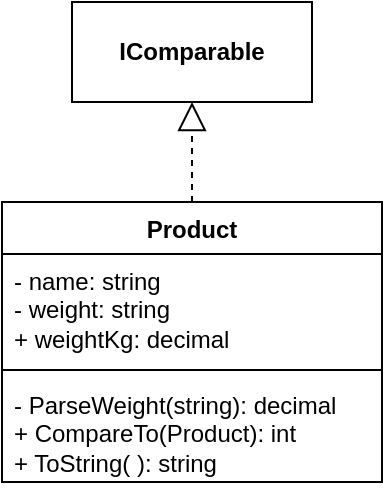 <mxfile version="24.7.14">
  <diagram name="Страница — 1" id="wMiGqEO-0glnp5uPPuF9">
    <mxGraphModel dx="1227" dy="871" grid="1" gridSize="10" guides="1" tooltips="1" connect="1" arrows="1" fold="1" page="1" pageScale="1" pageWidth="827" pageHeight="1169" math="0" shadow="0">
      <root>
        <mxCell id="0" />
        <mxCell id="1" parent="0" />
        <mxCell id="0wt0PXbGzgN3qBF24CPd-2" style="edgeStyle=orthogonalEdgeStyle;rounded=0;orthogonalLoop=1;jettySize=auto;html=1;exitX=0.5;exitY=0;exitDx=0;exitDy=0;entryX=0.5;entryY=1;entryDx=0;entryDy=0;endArrow=block;endFill=0;endSize=12;dashed=1;" parent="1" source="0hbwr7sFHVuIhFMwDFJ_-1" target="0wt0PXbGzgN3qBF24CPd-1" edge="1">
          <mxGeometry relative="1" as="geometry" />
        </mxCell>
        <mxCell id="0hbwr7sFHVuIhFMwDFJ_-1" value="Product" style="swimlane;fontStyle=1;align=center;verticalAlign=top;childLayout=stackLayout;horizontal=1;startSize=26;horizontalStack=0;resizeParent=1;resizeParentMax=0;resizeLast=0;collapsible=1;marginBottom=0;whiteSpace=wrap;html=1;" parent="1" vertex="1">
          <mxGeometry x="-10" y="250" width="190" height="140" as="geometry" />
        </mxCell>
        <mxCell id="0hbwr7sFHVuIhFMwDFJ_-2" value="- name: string&lt;div&gt;- weight: string&lt;/div&gt;&lt;div&gt;+ weightKg: decimal&lt;/div&gt;" style="text;strokeColor=none;fillColor=none;align=left;verticalAlign=top;spacingLeft=4;spacingRight=4;overflow=hidden;rotatable=0;points=[[0,0.5],[1,0.5]];portConstraint=eastwest;whiteSpace=wrap;html=1;" parent="0hbwr7sFHVuIhFMwDFJ_-1" vertex="1">
          <mxGeometry y="26" width="190" height="54" as="geometry" />
        </mxCell>
        <mxCell id="0hbwr7sFHVuIhFMwDFJ_-3" value="" style="line;strokeWidth=1;fillColor=none;align=left;verticalAlign=middle;spacingTop=-1;spacingLeft=3;spacingRight=3;rotatable=0;labelPosition=right;points=[];portConstraint=eastwest;strokeColor=inherit;" parent="0hbwr7sFHVuIhFMwDFJ_-1" vertex="1">
          <mxGeometry y="80" width="190" height="8" as="geometry" />
        </mxCell>
        <mxCell id="0hbwr7sFHVuIhFMwDFJ_-4" value="- ParseWeight(string): decimal&lt;div&gt;+ CompareTo(Product): int&lt;/div&gt;&lt;div&gt;+ ToString( ): string&lt;/div&gt;" style="text;strokeColor=none;fillColor=none;align=left;verticalAlign=top;spacingLeft=4;spacingRight=4;overflow=hidden;rotatable=0;points=[[0,0.5],[1,0.5]];portConstraint=eastwest;whiteSpace=wrap;html=1;" parent="0hbwr7sFHVuIhFMwDFJ_-1" vertex="1">
          <mxGeometry y="88" width="190" height="52" as="geometry" />
        </mxCell>
        <mxCell id="0wt0PXbGzgN3qBF24CPd-1" value="&lt;b&gt;IComparable&lt;/b&gt;" style="rounded=0;whiteSpace=wrap;html=1;" parent="1" vertex="1">
          <mxGeometry x="25" y="150" width="120" height="50" as="geometry" />
        </mxCell>
      </root>
    </mxGraphModel>
  </diagram>
</mxfile>
